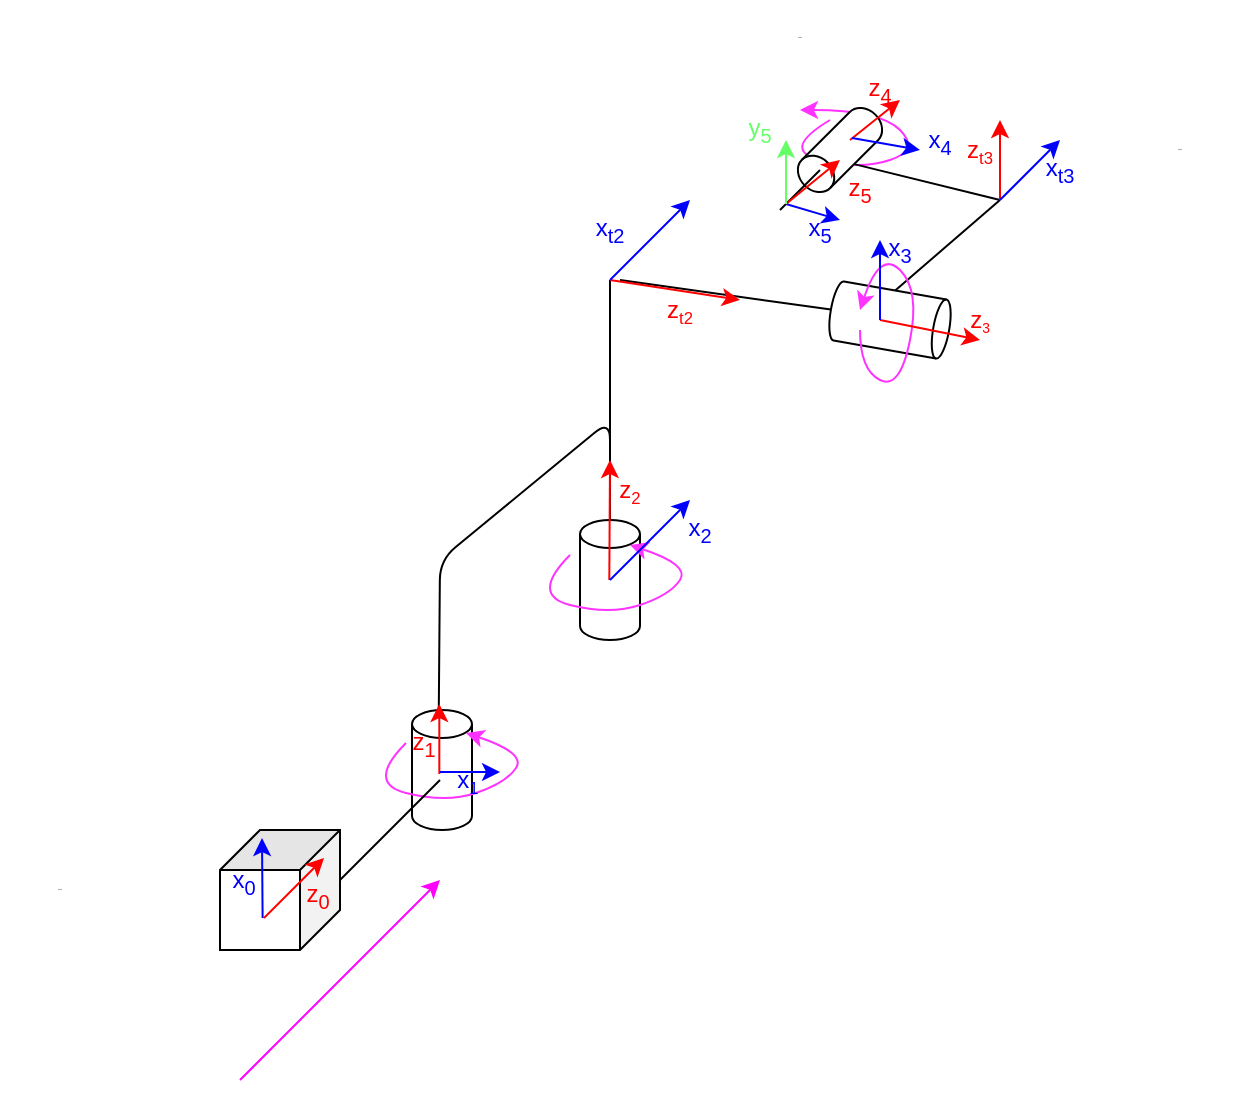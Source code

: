 <mxfile scale="3" border="0">
    <diagram id="aw2tME8MYQPTS3ObVP5B" name="Page-1">
        <mxGraphModel dx="631" dy="599" grid="1" gridSize="10" guides="1" tooltips="1" connect="1" arrows="1" fold="1" page="1" pageScale="1" pageWidth="1169" pageHeight="827" background="#FFFFFF" math="0" shadow="0">
            <root>
                <mxCell id="0"/>
                <mxCell id="1" parent="0"/>
                <mxCell id="3" value="" style="shape=cube;whiteSpace=wrap;html=1;boundedLbl=1;backgroundOutline=1;darkOpacity=0.05;darkOpacity2=0.1;rotation=90;" parent="1" vertex="1">
                    <mxGeometry x="350" y="485" width="60" height="60" as="geometry"/>
                </mxCell>
                <mxCell id="4" value="" style="endArrow=classic;html=1;fontColor=#66FF66;fillColor=#d5e8d4;strokeColor=#FF00FF;" parent="1" edge="1">
                    <mxGeometry width="50" height="50" relative="1" as="geometry">
                        <mxPoint x="360" y="610" as="sourcePoint"/>
                        <mxPoint x="460" y="510" as="targetPoint"/>
                    </mxGeometry>
                </mxCell>
                <mxCell id="5" value="" style="shape=cylinder3;whiteSpace=wrap;html=1;boundedLbl=1;backgroundOutline=1;size=7;" parent="1" vertex="1">
                    <mxGeometry x="446" y="425" width="30" height="60" as="geometry"/>
                </mxCell>
                <mxCell id="8" value="" style="shape=cylinder3;whiteSpace=wrap;html=1;boundedLbl=1;backgroundOutline=1;size=7;fontColor=#66FF66;" parent="1" vertex="1">
                    <mxGeometry x="530" y="330" width="30" height="60" as="geometry"/>
                </mxCell>
                <mxCell id="9" value="" style="endArrow=none;html=1;fontColor=#66FF66;strokeColor=#000000;entryX=0.5;entryY=0;entryDx=0;entryDy=0;entryPerimeter=0;exitX=0.623;exitY=0.02;exitDx=0;exitDy=0;exitPerimeter=0;" parent="1" source="49" target="8" edge="1">
                    <mxGeometry width="50" height="50" relative="1" as="geometry">
                        <mxPoint x="460" y="390" as="sourcePoint"/>
                        <mxPoint x="540" y="280" as="targetPoint"/>
                        <Array as="points">
                            <mxPoint x="460" y="350"/>
                            <mxPoint x="545" y="280"/>
                        </Array>
                    </mxGeometry>
                </mxCell>
                <mxCell id="12" value="" style="curved=1;endArrow=classic;html=1;fontColor=#66FF66;strokeColor=#FF33FF;" parent="1" edge="1">
                    <mxGeometry width="50" height="50" relative="1" as="geometry">
                        <mxPoint x="525" y="347.5" as="sourcePoint"/>
                        <mxPoint x="555" y="342.5" as="targetPoint"/>
                        <Array as="points">
                            <mxPoint x="505" y="367.5"/>
                            <mxPoint x="545" y="377.5"/>
                            <mxPoint x="575" y="367.5"/>
                            <mxPoint x="585" y="352.5"/>
                        </Array>
                    </mxGeometry>
                </mxCell>
                <mxCell id="14" value="" style="curved=1;endArrow=classic;html=1;fontColor=#66FF66;strokeColor=#FF33FF;" parent="1" edge="1">
                    <mxGeometry width="50" height="50" relative="1" as="geometry">
                        <mxPoint x="443" y="441.5" as="sourcePoint"/>
                        <mxPoint x="473" y="436.5" as="targetPoint"/>
                        <Array as="points">
                            <mxPoint x="423" y="461.5"/>
                            <mxPoint x="463" y="471.5"/>
                            <mxPoint x="493" y="461.5"/>
                            <mxPoint x="503" y="446.5"/>
                        </Array>
                    </mxGeometry>
                </mxCell>
                <mxCell id="16" value="" style="curved=1;endArrow=classic;html=1;fontColor=#66FF66;strokeColor=#FF33FF;startArrow=none;" parent="1" source="52" edge="1">
                    <mxGeometry width="50" height="50" relative="1" as="geometry">
                        <mxPoint x="640" y="140" as="sourcePoint"/>
                        <mxPoint x="640" y="125" as="targetPoint"/>
                        <Array as="points">
                            <mxPoint x="630" y="145"/>
                            <mxPoint x="670" y="155"/>
                            <mxPoint x="700" y="145"/>
                            <mxPoint x="680" y="125"/>
                        </Array>
                    </mxGeometry>
                </mxCell>
                <mxCell id="18" value="" style="shape=cylinder3;whiteSpace=wrap;html=1;boundedLbl=1;backgroundOutline=1;size=4;fontColor=#66FF66;rotation=100;" parent="1" vertex="1">
                    <mxGeometry x="670" y="200" width="30" height="60" as="geometry"/>
                </mxCell>
                <mxCell id="20" value="" style="endArrow=none;html=1;fontColor=#66FF66;strokeColor=#000000;" parent="1" edge="1">
                    <mxGeometry width="50" height="50" relative="1" as="geometry">
                        <mxPoint x="545" y="290" as="sourcePoint"/>
                        <mxPoint x="545" y="210" as="targetPoint"/>
                    </mxGeometry>
                </mxCell>
                <mxCell id="21" value="" style="endArrow=none;html=1;fontColor=#66FF66;strokeColor=#000000;entryX=0.5;entryY=1;entryDx=0;entryDy=0;entryPerimeter=0;" parent="1" target="18" edge="1">
                    <mxGeometry width="50" height="50" relative="1" as="geometry">
                        <mxPoint x="550" y="210" as="sourcePoint"/>
                        <mxPoint x="650" y="220" as="targetPoint"/>
                    </mxGeometry>
                </mxCell>
                <mxCell id="23" value="" style="endArrow=none;html=1;fontColor=#66FF66;strokeColor=#000000;exitX=0;exitY=0.5;exitDx=0;exitDy=0;exitPerimeter=0;" parent="1" source="18" edge="1">
                    <mxGeometry width="50" height="50" relative="1" as="geometry">
                        <mxPoint x="690" y="210" as="sourcePoint"/>
                        <mxPoint x="740" y="170" as="targetPoint"/>
                    </mxGeometry>
                </mxCell>
                <mxCell id="25" value="" style="shape=cylinder3;whiteSpace=wrap;html=1;boundedLbl=1;backgroundOutline=1;size=8.08;fontColor=#66FF66;rotation=-135;" parent="1" vertex="1">
                    <mxGeometry x="650" y="120" width="20" height="50" as="geometry"/>
                </mxCell>
                <mxCell id="26" value="" style="endArrow=none;html=1;fontColor=#66FF66;strokeColor=#000000;exitX=0;exitY=0.5;exitDx=0;exitDy=0;exitPerimeter=0;" parent="1" source="25" edge="1">
                    <mxGeometry width="50" height="50" relative="1" as="geometry">
                        <mxPoint x="697.605" y="225.228" as="sourcePoint"/>
                        <mxPoint x="740" y="170" as="targetPoint"/>
                    </mxGeometry>
                </mxCell>
                <mxCell id="27" value="" style="curved=1;endArrow=classic;html=1;fontColor=#66FF66;strokeColor=#FF33FF;" parent="1" edge="1">
                    <mxGeometry width="50" height="50" relative="1" as="geometry">
                        <mxPoint x="670" y="235" as="sourcePoint"/>
                        <mxPoint x="670" y="225" as="targetPoint"/>
                        <Array as="points">
                            <mxPoint x="670" y="255"/>
                            <mxPoint x="690" y="265"/>
                            <mxPoint x="700" y="215"/>
                            <mxPoint x="680" y="195"/>
                        </Array>
                    </mxGeometry>
                </mxCell>
                <mxCell id="30" value="" style="endArrow=classic;html=1;strokeColor=#FF0000;" parent="1" edge="1">
                    <mxGeometry width="50" height="50" relative="1" as="geometry">
                        <mxPoint x="372" y="529" as="sourcePoint"/>
                        <mxPoint x="402" y="499" as="targetPoint"/>
                    </mxGeometry>
                </mxCell>
                <mxCell id="31" value="" style="endArrow=classic;html=1;strokeColor=#FF0000;" parent="1" edge="1">
                    <mxGeometry width="50" height="50" relative="1" as="geometry">
                        <mxPoint x="740" y="170" as="sourcePoint"/>
                        <mxPoint x="740" y="130" as="targetPoint"/>
                    </mxGeometry>
                </mxCell>
                <mxCell id="32" value="" style="endArrow=classic;html=1;strokeColor=#FF0000;" parent="1" edge="1">
                    <mxGeometry width="50" height="50" relative="1" as="geometry">
                        <mxPoint x="680" y="230" as="sourcePoint"/>
                        <mxPoint x="730" y="240" as="targetPoint"/>
                    </mxGeometry>
                </mxCell>
                <mxCell id="33" value="" style="endArrow=classic;html=1;strokeColor=#FF0000;" parent="1" edge="1">
                    <mxGeometry width="50" height="50" relative="1" as="geometry">
                        <mxPoint x="545" y="210" as="sourcePoint"/>
                        <mxPoint x="610" y="220" as="targetPoint"/>
                    </mxGeometry>
                </mxCell>
                <mxCell id="34" value="" style="endArrow=classic;html=1;strokeColor=#FF0000;" parent="1" edge="1">
                    <mxGeometry width="50" height="50" relative="1" as="geometry">
                        <mxPoint x="544.66" y="360" as="sourcePoint"/>
                        <mxPoint x="545" y="300" as="targetPoint"/>
                    </mxGeometry>
                </mxCell>
                <mxCell id="35" value="" style="endArrow=classic;html=1;strokeColor=#FF0000;" parent="1" edge="1">
                    <mxGeometry width="50" height="50" relative="1" as="geometry">
                        <mxPoint x="459.66" y="457" as="sourcePoint"/>
                        <mxPoint x="459.66" y="422" as="targetPoint"/>
                    </mxGeometry>
                </mxCell>
                <mxCell id="37" value="" style="endArrow=classic;html=1;strokeColor=#FF0000;" parent="1" edge="1">
                    <mxGeometry width="50" height="50" relative="1" as="geometry">
                        <mxPoint x="665" y="140" as="sourcePoint"/>
                        <mxPoint x="690" y="120" as="targetPoint"/>
                    </mxGeometry>
                </mxCell>
                <mxCell id="39" value="" style="endArrow=classic;html=1;strokeColor=#0000FF;" parent="1" edge="1">
                    <mxGeometry width="50" height="50" relative="1" as="geometry">
                        <mxPoint x="371.31" y="529" as="sourcePoint"/>
                        <mxPoint x="371" y="489" as="targetPoint"/>
                    </mxGeometry>
                </mxCell>
                <mxCell id="41" value="" style="endArrow=classic;html=1;strokeColor=#0000FF;" parent="1" edge="1">
                    <mxGeometry width="50" height="50" relative="1" as="geometry">
                        <mxPoint x="460.0" y="456" as="sourcePoint"/>
                        <mxPoint x="490" y="456" as="targetPoint"/>
                    </mxGeometry>
                </mxCell>
                <mxCell id="42" value="" style="endArrow=classic;html=1;strokeColor=#0000FF;" parent="1" edge="1">
                    <mxGeometry width="50" height="50" relative="1" as="geometry">
                        <mxPoint x="545.0" y="360.0" as="sourcePoint"/>
                        <mxPoint x="585" y="320" as="targetPoint"/>
                    </mxGeometry>
                </mxCell>
                <mxCell id="43" value="" style="endArrow=classic;html=1;strokeColor=#0000FF;" parent="1" edge="1">
                    <mxGeometry width="50" height="50" relative="1" as="geometry">
                        <mxPoint x="545" y="210.0" as="sourcePoint"/>
                        <mxPoint x="585" y="170.0" as="targetPoint"/>
                    </mxGeometry>
                </mxCell>
                <mxCell id="44" value="" style="endArrow=classic;html=1;strokeColor=#0000FF;" parent="1" edge="1">
                    <mxGeometry width="50" height="50" relative="1" as="geometry">
                        <mxPoint x="680" y="230.0" as="sourcePoint"/>
                        <mxPoint x="680" y="190" as="targetPoint"/>
                    </mxGeometry>
                </mxCell>
                <mxCell id="45" value="" style="endArrow=classic;html=1;strokeColor=#0000FF;" parent="1" edge="1">
                    <mxGeometry width="50" height="50" relative="1" as="geometry">
                        <mxPoint x="740" y="170" as="sourcePoint"/>
                        <mxPoint x="770" y="140" as="targetPoint"/>
                    </mxGeometry>
                </mxCell>
                <mxCell id="46" value="" style="endArrow=classic;html=1;strokeColor=#0000FF;entryX=0;entryY=0.5;entryDx=0;entryDy=0;" parent="1" edge="1" target="57">
                    <mxGeometry width="50" height="50" relative="1" as="geometry">
                        <mxPoint x="666" y="139.0" as="sourcePoint"/>
                        <mxPoint x="626" y="129" as="targetPoint"/>
                    </mxGeometry>
                </mxCell>
                <mxCell id="47" value="z&lt;sub&gt;0&lt;/sub&gt;" style="text;html=1;strokeColor=none;fillColor=none;align=center;verticalAlign=middle;whiteSpace=wrap;rounded=0;fontColor=#FF0000;" parent="1" vertex="1">
                    <mxGeometry x="369" y="503" width="60" height="30" as="geometry"/>
                </mxCell>
                <mxCell id="49" value="z&lt;sub&gt;1&lt;/sub&gt;" style="text;html=1;strokeColor=none;fillColor=none;align=center;verticalAlign=middle;whiteSpace=wrap;rounded=0;fontColor=#FF0000;" parent="1" vertex="1">
                    <mxGeometry x="422" y="427" width="60" height="30" as="geometry"/>
                </mxCell>
                <mxCell id="50" value="z&lt;span style=&quot;font-size: 10px&quot;&gt;&lt;sub&gt;2&lt;/sub&gt;&lt;/span&gt;" style="text;html=1;strokeColor=none;fillColor=none;align=center;verticalAlign=middle;whiteSpace=wrap;rounded=0;fontColor=#FF0000;" parent="1" vertex="1">
                    <mxGeometry x="525" y="300" width="60" height="30" as="geometry"/>
                </mxCell>
                <mxCell id="51" value="z&lt;span style=&quot;font-size: 8.333px&quot;&gt;&lt;sub&gt;3&lt;/sub&gt;&lt;/span&gt;" style="text;html=1;strokeColor=none;fillColor=none;align=center;verticalAlign=middle;whiteSpace=wrap;rounded=0;fontColor=#FF0000;" parent="1" vertex="1">
                    <mxGeometry x="700" y="215" width="60" height="30" as="geometry"/>
                </mxCell>
                <mxCell id="55" value="z&lt;span style=&quot;font-size: 10px&quot;&gt;&lt;sub&gt;t2&lt;/sub&gt;&lt;/span&gt;" style="text;html=1;strokeColor=none;fillColor=none;align=center;verticalAlign=middle;whiteSpace=wrap;rounded=0;fontColor=#FF0000;" parent="1" vertex="1">
                    <mxGeometry x="550" y="210" width="60" height="30" as="geometry"/>
                </mxCell>
                <mxCell id="57" value="z&lt;span style=&quot;font-size: 10px&quot;&gt;&lt;sub&gt;t3&lt;/sub&gt;&lt;/span&gt;" style="text;html=1;strokeColor=none;fillColor=none;align=center;verticalAlign=middle;whiteSpace=wrap;rounded=0;fontColor=#FF0000;" parent="1" vertex="1">
                    <mxGeometry x="700" y="130" width="60" height="30" as="geometry"/>
                </mxCell>
                <mxCell id="58" value="x&lt;sub&gt;0&lt;/sub&gt;" style="text;html=1;strokeColor=none;fillColor=none;align=center;verticalAlign=middle;whiteSpace=wrap;rounded=0;fontColor=#0000FF;" parent="1" vertex="1">
                    <mxGeometry x="332" y="496" width="60" height="30" as="geometry"/>
                </mxCell>
                <mxCell id="61" value="x&lt;span style=&quot;font-size: 10px&quot;&gt;&lt;sub&gt;1&lt;/sub&gt;&lt;/span&gt;" style="text;html=1;strokeColor=none;fillColor=none;align=center;verticalAlign=middle;whiteSpace=wrap;rounded=0;fontColor=#0000FF;" parent="1" vertex="1">
                    <mxGeometry x="444" y="445" width="60" height="30" as="geometry"/>
                </mxCell>
                <mxCell id="62" value="x&lt;sub&gt;2&lt;/sub&gt;" style="text;html=1;strokeColor=none;fillColor=none;align=center;verticalAlign=middle;whiteSpace=wrap;rounded=0;fontColor=#0000FF;" parent="1" vertex="1">
                    <mxGeometry x="560" y="320" width="60" height="30" as="geometry"/>
                </mxCell>
                <mxCell id="64" value="x&lt;sub&gt;3&lt;/sub&gt;" style="text;html=1;strokeColor=none;fillColor=none;align=center;verticalAlign=middle;whiteSpace=wrap;rounded=0;fontColor=#0000FF;" parent="1" vertex="1">
                    <mxGeometry x="660" y="180" width="60" height="30" as="geometry"/>
                </mxCell>
                <mxCell id="66" value="x&lt;sub&gt;4&lt;/sub&gt;" style="text;html=1;strokeColor=none;fillColor=none;align=center;verticalAlign=middle;whiteSpace=wrap;rounded=0;fontColor=#0000FF;" parent="1" vertex="1">
                    <mxGeometry x="680" y="126" width="60" height="30" as="geometry"/>
                </mxCell>
                <mxCell id="68" value="x&lt;sub&gt;t2&lt;/sub&gt;" style="text;html=1;strokeColor=none;fillColor=none;align=center;verticalAlign=middle;whiteSpace=wrap;rounded=0;fontColor=#0000FF;" parent="1" vertex="1">
                    <mxGeometry x="515" y="170" width="60" height="30" as="geometry"/>
                </mxCell>
                <mxCell id="69" value="x&lt;sub&gt;t3&lt;/sub&gt;" style="text;html=1;strokeColor=none;fillColor=none;align=center;verticalAlign=middle;whiteSpace=wrap;rounded=0;fontColor=#0000FF;" parent="1" vertex="1">
                    <mxGeometry x="740" y="140" width="60" height="30" as="geometry"/>
                </mxCell>
                <mxCell id="73" value="" style="endArrow=none;html=1;fontColor=#66FF66;strokeColor=#000000;" parent="1" edge="1">
                    <mxGeometry width="50" height="50" relative="1" as="geometry">
                        <mxPoint x="630" y="175" as="sourcePoint"/>
                        <mxPoint x="650" y="155" as="targetPoint"/>
                    </mxGeometry>
                </mxCell>
                <mxCell id="74" value="" style="endArrow=classic;html=1;strokeColor=#0000FF;entryX=0;entryY=0;entryDx=0;entryDy=0;" parent="1" edge="1" target="64">
                    <mxGeometry width="50" height="50" relative="1" as="geometry">
                        <mxPoint x="633" y="172" as="sourcePoint"/>
                        <mxPoint x="593" y="162" as="targetPoint"/>
                    </mxGeometry>
                </mxCell>
                <mxCell id="75" value="" style="endArrow=classic;html=1;strokeColor=#FF0000;" parent="1" edge="1">
                    <mxGeometry width="50" height="50" relative="1" as="geometry">
                        <mxPoint x="633" y="172.0" as="sourcePoint"/>
                        <mxPoint x="660" y="150" as="targetPoint"/>
                    </mxGeometry>
                </mxCell>
                <mxCell id="76" value="" style="endArrow=classic;html=1;strokeColor=#66FF66;" parent="1" edge="1">
                    <mxGeometry width="50" height="50" relative="1" as="geometry">
                        <mxPoint x="633" y="172" as="sourcePoint"/>
                        <mxPoint x="633" y="140" as="targetPoint"/>
                    </mxGeometry>
                </mxCell>
                <mxCell id="52" value="z&lt;sub&gt;4&lt;/sub&gt;" style="text;html=1;strokeColor=none;fillColor=none;align=center;verticalAlign=middle;whiteSpace=wrap;rounded=0;fontColor=#FF0000;" parent="1" vertex="1">
                    <mxGeometry x="650" y="100" width="60" height="30" as="geometry"/>
                </mxCell>
                <mxCell id="78" value="z&lt;sub&gt;5&lt;/sub&gt;" style="text;html=1;strokeColor=none;fillColor=none;align=center;verticalAlign=middle;whiteSpace=wrap;rounded=0;fontColor=#FF0000;" parent="1" vertex="1">
                    <mxGeometry x="640" y="150" width="60" height="30" as="geometry"/>
                </mxCell>
                <mxCell id="79" value="x&lt;sub&gt;5&lt;/sub&gt;" style="text;html=1;strokeColor=none;fillColor=none;align=center;verticalAlign=middle;whiteSpace=wrap;rounded=0;fontColor=#0000FF;" parent="1" vertex="1">
                    <mxGeometry x="620" y="170" width="60" height="30" as="geometry"/>
                </mxCell>
                <mxCell id="80" value="&lt;font color=&quot;#66ff66&quot;&gt;y&lt;sub&gt;5&lt;/sub&gt;&lt;/font&gt;" style="text;html=1;strokeColor=none;fillColor=none;align=center;verticalAlign=middle;whiteSpace=wrap;rounded=0;" parent="1" vertex="1">
                    <mxGeometry x="590" y="120" width="60" height="30" as="geometry"/>
                </mxCell>
                <mxCell id="81" value="" style="endArrow=none;html=1;" parent="1" edge="1">
                    <mxGeometry width="50" height="50" relative="1" as="geometry">
                        <mxPoint x="410" y="510" as="sourcePoint"/>
                        <mxPoint x="460" y="460" as="targetPoint"/>
                    </mxGeometry>
                </mxCell>
                <mxCell id="83" value="&lt;font style=&quot;font-size: 1px&quot;&gt;Text&lt;/font&gt;" style="text;html=1;strokeColor=none;fillColor=none;align=center;verticalAlign=middle;whiteSpace=wrap;rounded=0;" parent="1" vertex="1">
                    <mxGeometry x="240" y="496" width="60" height="30" as="geometry"/>
                </mxCell>
                <mxCell id="84" value="&lt;font style=&quot;font-size: 1px&quot;&gt;Text&lt;/font&gt;" style="text;html=1;strokeColor=none;fillColor=none;align=center;verticalAlign=middle;whiteSpace=wrap;rounded=0;" parent="1" vertex="1">
                    <mxGeometry x="800" y="126" width="60" height="30" as="geometry"/>
                </mxCell>
                <mxCell id="85" value="&lt;font style=&quot;font-size: 1px&quot;&gt;Text&lt;/font&gt;" style="text;html=1;strokeColor=none;fillColor=none;align=center;verticalAlign=middle;whiteSpace=wrap;rounded=0;" parent="1" vertex="1">
                    <mxGeometry x="610" y="70" width="60" height="30" as="geometry"/>
                </mxCell>
            </root>
        </mxGraphModel>
    </diagram>
</mxfile>